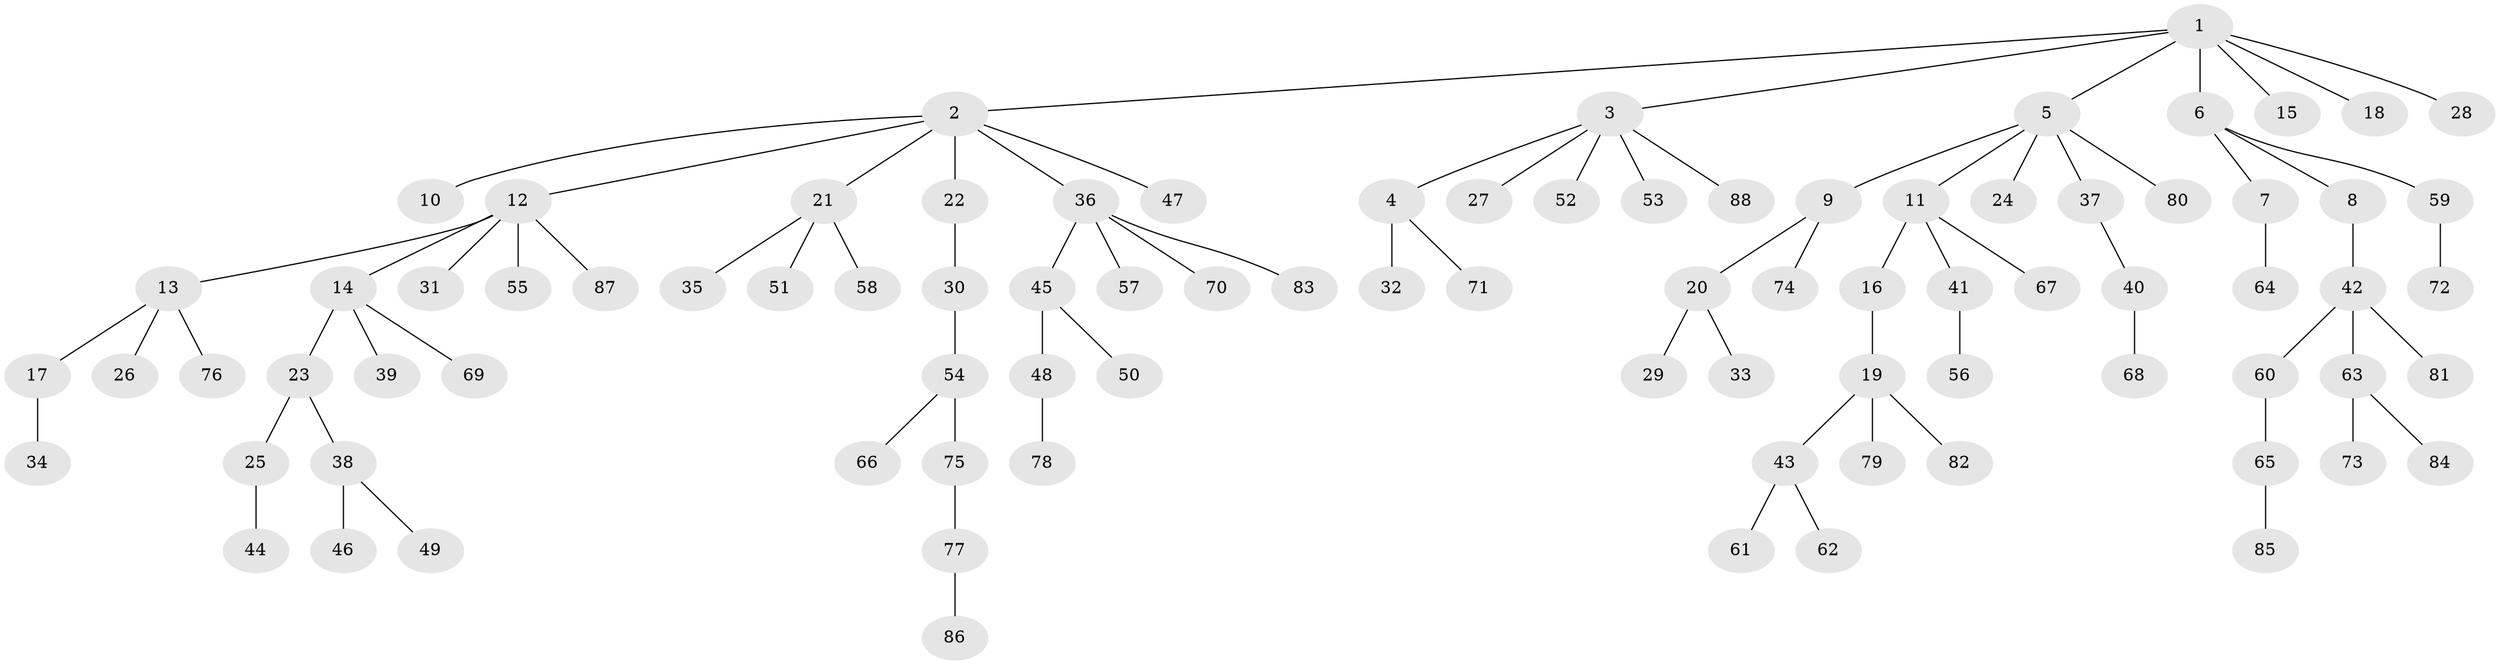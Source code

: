 // coarse degree distribution, {9: 0.03225806451612903, 5: 0.03225806451612903, 2: 0.1935483870967742, 6: 0.016129032258064516, 3: 0.08064516129032258, 1: 0.5967741935483871, 4: 0.04838709677419355}
// Generated by graph-tools (version 1.1) at 2025/52/02/27/25 19:52:10]
// undirected, 88 vertices, 87 edges
graph export_dot {
graph [start="1"]
  node [color=gray90,style=filled];
  1;
  2;
  3;
  4;
  5;
  6;
  7;
  8;
  9;
  10;
  11;
  12;
  13;
  14;
  15;
  16;
  17;
  18;
  19;
  20;
  21;
  22;
  23;
  24;
  25;
  26;
  27;
  28;
  29;
  30;
  31;
  32;
  33;
  34;
  35;
  36;
  37;
  38;
  39;
  40;
  41;
  42;
  43;
  44;
  45;
  46;
  47;
  48;
  49;
  50;
  51;
  52;
  53;
  54;
  55;
  56;
  57;
  58;
  59;
  60;
  61;
  62;
  63;
  64;
  65;
  66;
  67;
  68;
  69;
  70;
  71;
  72;
  73;
  74;
  75;
  76;
  77;
  78;
  79;
  80;
  81;
  82;
  83;
  84;
  85;
  86;
  87;
  88;
  1 -- 2;
  1 -- 3;
  1 -- 5;
  1 -- 6;
  1 -- 15;
  1 -- 18;
  1 -- 28;
  2 -- 10;
  2 -- 12;
  2 -- 21;
  2 -- 22;
  2 -- 36;
  2 -- 47;
  3 -- 4;
  3 -- 27;
  3 -- 52;
  3 -- 53;
  3 -- 88;
  4 -- 32;
  4 -- 71;
  5 -- 9;
  5 -- 11;
  5 -- 24;
  5 -- 37;
  5 -- 80;
  6 -- 7;
  6 -- 8;
  6 -- 59;
  7 -- 64;
  8 -- 42;
  9 -- 20;
  9 -- 74;
  11 -- 16;
  11 -- 41;
  11 -- 67;
  12 -- 13;
  12 -- 14;
  12 -- 31;
  12 -- 55;
  12 -- 87;
  13 -- 17;
  13 -- 26;
  13 -- 76;
  14 -- 23;
  14 -- 39;
  14 -- 69;
  16 -- 19;
  17 -- 34;
  19 -- 43;
  19 -- 79;
  19 -- 82;
  20 -- 29;
  20 -- 33;
  21 -- 35;
  21 -- 51;
  21 -- 58;
  22 -- 30;
  23 -- 25;
  23 -- 38;
  25 -- 44;
  30 -- 54;
  36 -- 45;
  36 -- 57;
  36 -- 70;
  36 -- 83;
  37 -- 40;
  38 -- 46;
  38 -- 49;
  40 -- 68;
  41 -- 56;
  42 -- 60;
  42 -- 63;
  42 -- 81;
  43 -- 61;
  43 -- 62;
  45 -- 48;
  45 -- 50;
  48 -- 78;
  54 -- 66;
  54 -- 75;
  59 -- 72;
  60 -- 65;
  63 -- 73;
  63 -- 84;
  65 -- 85;
  75 -- 77;
  77 -- 86;
}
